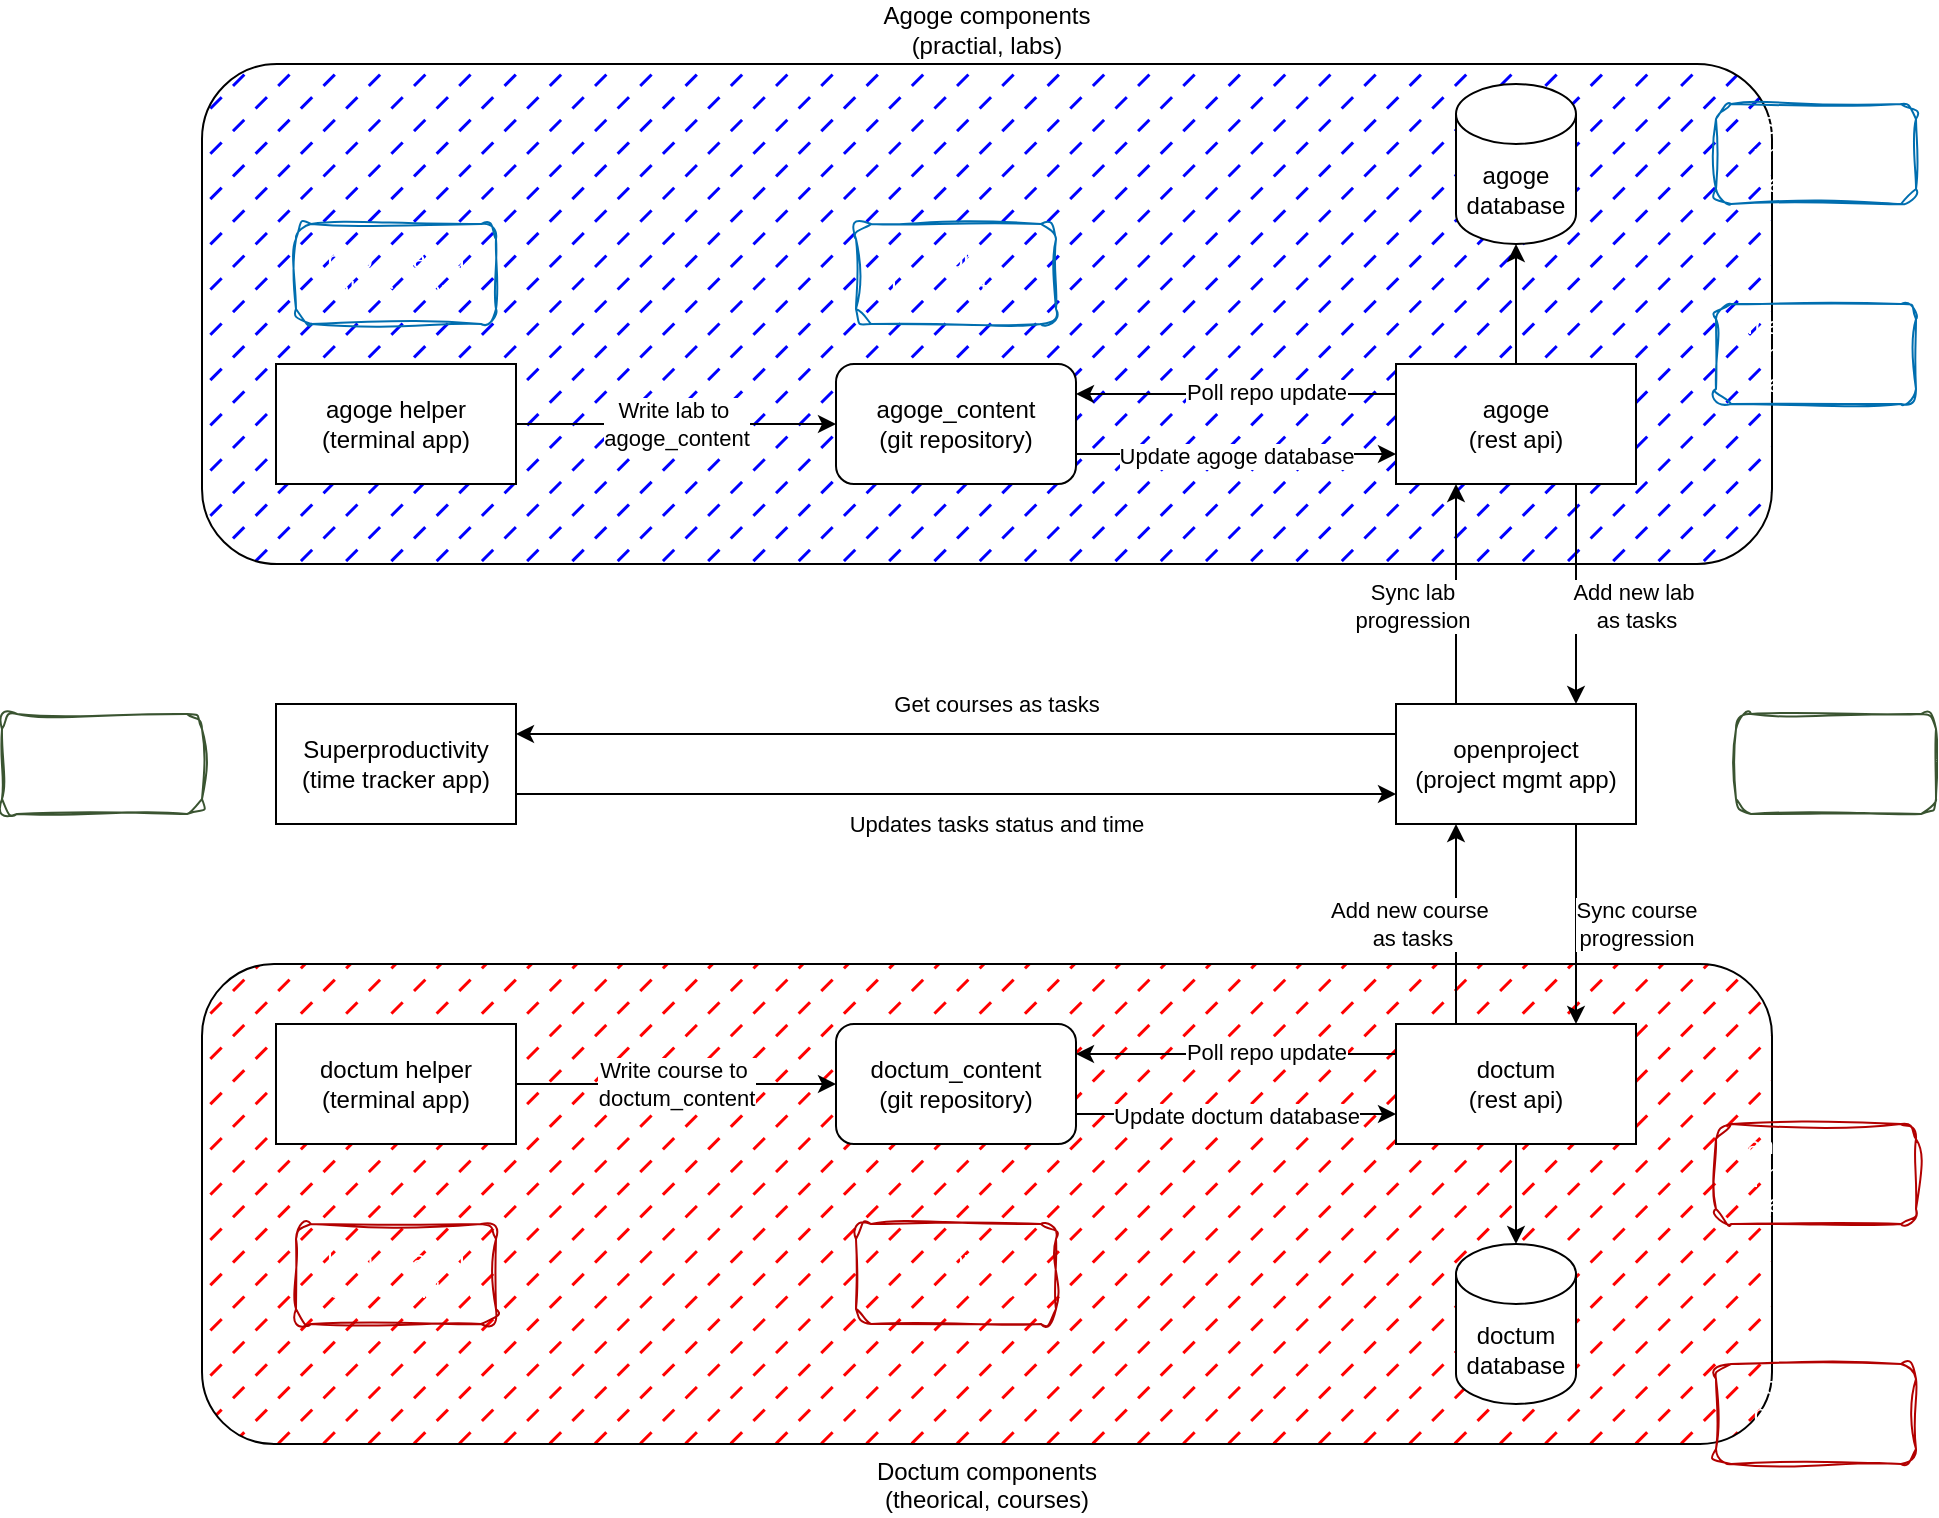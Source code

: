 <mxfile>
    <diagram id="BKm9MzX0DagpvL-ARP57" name="Page-1">
        <mxGraphModel dx="2604" dy="682" grid="1" gridSize="10" guides="1" tooltips="1" connect="1" arrows="1" fold="1" page="1" pageScale="1" pageWidth="850" pageHeight="1100" math="0" shadow="0">
            <root>
                <mxCell id="0"/>
                <mxCell id="1" parent="0"/>
                <mxCell id="53" value="Doctum components&lt;br&gt;(theorical, courses)" style="rounded=1;whiteSpace=wrap;html=1;fillStyle=dashed;fillColor=#FF0000;labelPosition=center;verticalLabelPosition=bottom;align=center;verticalAlign=top;" parent="1" vertex="1">
                    <mxGeometry x="33" y="640" width="785" height="240" as="geometry"/>
                </mxCell>
                <mxCell id="52" value="Agoge components&lt;br&gt;(practial, labs)" style="rounded=1;whiteSpace=wrap;html=1;fillStyle=dashed;fillColor=#0000FF;labelPosition=center;verticalLabelPosition=top;align=center;verticalAlign=bottom;" parent="1" vertex="1">
                    <mxGeometry x="33" y="190" width="785" height="250" as="geometry"/>
                </mxCell>
                <mxCell id="6" style="edgeStyle=none;html=1;exitX=1;exitY=0.5;exitDx=0;exitDy=0;entryX=0;entryY=0.5;entryDx=0;entryDy=0;" parent="1" source="2" target="5" edge="1">
                    <mxGeometry relative="1" as="geometry"/>
                </mxCell>
                <mxCell id="14" value="Write course to&amp;nbsp;&lt;br&gt;doctum_content" style="edgeLabel;html=1;align=center;verticalAlign=middle;resizable=0;points=[];" parent="6" vertex="1" connectable="0">
                    <mxGeometry x="-0.25" relative="1" as="geometry">
                        <mxPoint x="20" as="offset"/>
                    </mxGeometry>
                </mxCell>
                <UserObject label="doctum helper&lt;br&gt;(terminal app)" link="https://github.com/Draed/doctum_helper?tab=readme-ov-file#doctum_helper-usage" id="2">
                    <mxCell style="rounded=0;whiteSpace=wrap;html=1;" parent="1" vertex="1">
                        <mxGeometry x="70" y="670" width="120" height="60" as="geometry"/>
                    </mxCell>
                </UserObject>
                <UserObject label="doctum_content&lt;br&gt;(git repository)" link="https://github.com/Draed/doctum_content" id="5">
                    <mxCell style="rounded=1;whiteSpace=wrap;html=1;" parent="1" vertex="1">
                        <mxGeometry x="350" y="670" width="120" height="60" as="geometry"/>
                    </mxCell>
                </UserObject>
                <mxCell id="8" style="edgeStyle=none;html=1;exitX=0;exitY=0.25;exitDx=0;exitDy=0;entryX=1;entryY=0.25;entryDx=0;entryDy=0;" parent="1" source="7" target="5" edge="1">
                    <mxGeometry relative="1" as="geometry"/>
                </mxCell>
                <mxCell id="9" value="Poll repo update" style="edgeLabel;html=1;align=center;verticalAlign=middle;resizable=0;points=[];" parent="8" vertex="1" connectable="0">
                    <mxGeometry x="-0.489" y="-1" relative="1" as="geometry">
                        <mxPoint x="-24" as="offset"/>
                    </mxGeometry>
                </mxCell>
                <mxCell id="13" style="edgeStyle=none;html=1;exitX=0.5;exitY=1;exitDx=0;exitDy=0;entryX=0.5;entryY=0;entryDx=0;entryDy=0;entryPerimeter=0;" parent="1" source="7" target="12" edge="1">
                    <mxGeometry relative="1" as="geometry"/>
                </mxCell>
                <mxCell id="26" style="edgeStyle=none;html=1;exitX=0.25;exitY=0;exitDx=0;exitDy=0;entryX=0.25;entryY=1;entryDx=0;entryDy=0;" parent="1" source="7" target="23" edge="1">
                    <mxGeometry relative="1" as="geometry"/>
                </mxCell>
                <mxCell id="29" value="Add new course&amp;nbsp;&lt;br&gt;as tasks" style="edgeLabel;html=1;align=center;verticalAlign=middle;resizable=0;points=[];" parent="26" vertex="1" connectable="0">
                    <mxGeometry x="0.32" y="1" relative="1" as="geometry">
                        <mxPoint x="-21" y="16" as="offset"/>
                    </mxGeometry>
                </mxCell>
                <mxCell id="7" value="doctum&lt;br&gt;(rest api)" style="whiteSpace=wrap;html=1;" parent="1" vertex="1">
                    <mxGeometry x="630" y="670" width="120" height="60" as="geometry"/>
                </mxCell>
                <mxCell id="12" value="doctum&lt;br&gt;database" style="shape=cylinder3;whiteSpace=wrap;html=1;boundedLbl=1;backgroundOutline=1;size=15;" parent="1" vertex="1">
                    <mxGeometry x="660" y="780" width="60" height="80" as="geometry"/>
                </mxCell>
                <mxCell id="16" value="" style="shape=image;imageAspect=0;aspect=fixed;verticalLabelPosition=bottom;verticalAlign=top;image=https://external-content.duckduckgo.com/iu/?u=https%3A%2F%2Fcdn2.iconfinder.com%2Fdata%2Ficons%2Fzoldo-minimal-user-interface-2%2F32%2Fterminal_cli_command-1024.png&amp;f=1&amp;nofb=1&amp;ipt=5913fc856d7a3a04aa0c4f97e1a97c2ba325b204fc5cf96c45d9a7339cd31c70&amp;ipo=images;" parent="1" vertex="1">
                    <mxGeometry x="50" y="710" width="40" height="40" as="geometry"/>
                </mxCell>
                <mxCell id="18" value="" style="shape=image;imageAspect=0;aspect=fixed;verticalLabelPosition=bottom;verticalAlign=top;image=https://external-content.duckduckgo.com/iu/?u=https%3A%2F%2Fpngimg.com%2Fuploads%2Fgithub%2Fgithub_PNG28.png&amp;f=1&amp;nofb=1&amp;ipt=02a58eb6af539f856f6dea94f2eb7cacbad773b952f706acc7da04669a67950b&amp;ipo=images;" parent="1" vertex="1">
                    <mxGeometry x="330" y="710" width="40" height="40" as="geometry"/>
                </mxCell>
                <mxCell id="19" value="" style="shape=image;imageAspect=0;aspect=fixed;verticalLabelPosition=bottom;verticalAlign=top;image=https://external-content.duckduckgo.com/iu/?u=https%3A%2F%2Fkrify.com%2Fwp-content%2Fuploads%2F2021%2F02%2Frest-api.png&amp;f=1&amp;nofb=1&amp;ipt=0eecdf9b0dd68a3afb8506616eba8026bd257063826cdf942defd4905ca9b235&amp;ipo=images;" parent="1" vertex="1">
                    <mxGeometry x="610" y="705" width="56.35" height="45" as="geometry"/>
                </mxCell>
                <mxCell id="10" style="edgeStyle=none;html=1;exitX=1;exitY=0.75;exitDx=0;exitDy=0;entryX=0;entryY=0.75;entryDx=0;entryDy=0;" parent="1" source="5" target="7" edge="1">
                    <mxGeometry relative="1" as="geometry"/>
                </mxCell>
                <mxCell id="11" value="Update doctum database" style="edgeLabel;html=1;align=center;verticalAlign=middle;resizable=0;points=[];" parent="10" vertex="1" connectable="0">
                    <mxGeometry x="0.25" y="-1" relative="1" as="geometry">
                        <mxPoint x="-20" as="offset"/>
                    </mxGeometry>
                </mxCell>
                <mxCell id="27" style="edgeStyle=none;html=1;exitX=0.75;exitY=1;exitDx=0;exitDy=0;entryX=0.75;entryY=0;entryDx=0;entryDy=0;" parent="1" source="23" target="7" edge="1">
                    <mxGeometry relative="1" as="geometry"/>
                </mxCell>
                <mxCell id="28" value="Sync course &lt;br&gt;progression" style="edgeLabel;html=1;align=center;verticalAlign=middle;resizable=0;points=[];" parent="27" vertex="1" connectable="0">
                    <mxGeometry x="0.22" y="4" relative="1" as="geometry">
                        <mxPoint x="26" y="-11" as="offset"/>
                    </mxGeometry>
                </mxCell>
                <mxCell id="30" style="edgeStyle=none;html=1;exitX=0;exitY=0.25;exitDx=0;exitDy=0;entryX=1;entryY=0.25;entryDx=0;entryDy=0;" parent="1" source="23" target="24" edge="1">
                    <mxGeometry relative="1" as="geometry"/>
                </mxCell>
                <mxCell id="32" value="Get courses as tasks" style="edgeLabel;html=1;align=center;verticalAlign=middle;resizable=0;points=[];" parent="30" vertex="1" connectable="0">
                    <mxGeometry x="-0.227" y="1" relative="1" as="geometry">
                        <mxPoint x="-30" y="-16" as="offset"/>
                    </mxGeometry>
                </mxCell>
                <mxCell id="23" value="openproject&lt;br&gt;(project mgmt app)" style="rounded=0;whiteSpace=wrap;html=1;" parent="1" vertex="1">
                    <mxGeometry x="630" y="510" width="120" height="60" as="geometry"/>
                </mxCell>
                <mxCell id="31" style="edgeStyle=none;html=1;exitX=1;exitY=0.75;exitDx=0;exitDy=0;entryX=0;entryY=0.75;entryDx=0;entryDy=0;" parent="1" source="24" target="23" edge="1">
                    <mxGeometry relative="1" as="geometry"/>
                </mxCell>
                <mxCell id="33" value="Updates tasks status and time" style="edgeLabel;html=1;align=center;verticalAlign=middle;resizable=0;points=[];" parent="31" vertex="1" connectable="0">
                    <mxGeometry x="0.218" y="-2" relative="1" as="geometry">
                        <mxPoint x="-28" y="13" as="offset"/>
                    </mxGeometry>
                </mxCell>
                <mxCell id="24" value="Superproductivity&lt;br&gt;(time tracker app)" style="rounded=0;whiteSpace=wrap;html=1;" parent="1" vertex="1">
                    <mxGeometry x="70" y="510" width="120" height="60" as="geometry"/>
                </mxCell>
                <mxCell id="34" style="edgeStyle=none;html=1;exitX=1;exitY=0.5;exitDx=0;exitDy=0;entryX=0;entryY=0.5;entryDx=0;entryDy=0;" parent="1" source="36" target="37" edge="1">
                    <mxGeometry relative="1" as="geometry"/>
                </mxCell>
                <mxCell id="35" value="Write lab to&amp;nbsp;&lt;br&gt;agoge_content" style="edgeLabel;html=1;align=center;verticalAlign=middle;resizable=0;points=[];" parent="34" vertex="1" connectable="0">
                    <mxGeometry x="-0.25" relative="1" as="geometry">
                        <mxPoint x="20" as="offset"/>
                    </mxGeometry>
                </mxCell>
                <UserObject label="agoge helper&lt;br&gt;(terminal app)" link="https://github.com/Draed/doctum_helper?tab=readme-ov-file#doctum_helper-usage" id="36">
                    <mxCell style="rounded=0;whiteSpace=wrap;html=1;" parent="1" vertex="1">
                        <mxGeometry x="70" y="340" width="120" height="60" as="geometry"/>
                    </mxCell>
                </UserObject>
                <UserObject label="agoge_content&lt;br&gt;(git repository)" link="https://github.com/Draed/doctum_content" id="37">
                    <mxCell style="rounded=1;whiteSpace=wrap;html=1;" parent="1" vertex="1">
                        <mxGeometry x="350" y="340" width="120" height="60" as="geometry"/>
                    </mxCell>
                </UserObject>
                <mxCell id="38" style="edgeStyle=none;html=1;exitX=0;exitY=0.25;exitDx=0;exitDy=0;entryX=1;entryY=0.25;entryDx=0;entryDy=0;" parent="1" source="40" target="37" edge="1">
                    <mxGeometry relative="1" as="geometry"/>
                </mxCell>
                <mxCell id="39" value="Poll repo update" style="edgeLabel;html=1;align=center;verticalAlign=middle;resizable=0;points=[];" parent="38" vertex="1" connectable="0">
                    <mxGeometry x="-0.489" y="-1" relative="1" as="geometry">
                        <mxPoint x="-24" as="offset"/>
                    </mxGeometry>
                </mxCell>
                <mxCell id="47" style="edgeStyle=none;html=1;exitX=0.5;exitY=0;exitDx=0;exitDy=0;entryX=0.5;entryY=1;entryDx=0;entryDy=0;entryPerimeter=0;" parent="1" source="40" target="46" edge="1">
                    <mxGeometry relative="1" as="geometry"/>
                </mxCell>
                <mxCell id="48" style="edgeStyle=none;html=1;exitX=0.75;exitY=1;exitDx=0;exitDy=0;entryX=0.75;entryY=0;entryDx=0;entryDy=0;" parent="1" source="40" target="23" edge="1">
                    <mxGeometry relative="1" as="geometry"/>
                </mxCell>
                <mxCell id="50" value="Add new lab&amp;nbsp;&lt;br&gt;as tasks" style="edgeLabel;html=1;align=center;verticalAlign=middle;resizable=0;points=[];" parent="48" vertex="1" connectable="0">
                    <mxGeometry x="-0.32" y="1" relative="1" as="geometry">
                        <mxPoint x="29" y="23" as="offset"/>
                    </mxGeometry>
                </mxCell>
                <mxCell id="40" value="agoge&lt;br&gt;(rest api)" style="whiteSpace=wrap;html=1;" parent="1" vertex="1">
                    <mxGeometry x="630" y="340" width="120" height="60" as="geometry"/>
                </mxCell>
                <mxCell id="41" value="" style="shape=image;imageAspect=0;aspect=fixed;verticalLabelPosition=bottom;verticalAlign=top;image=https://external-content.duckduckgo.com/iu/?u=https%3A%2F%2Fcdn2.iconfinder.com%2Fdata%2Ficons%2Fzoldo-minimal-user-interface-2%2F32%2Fterminal_cli_command-1024.png&amp;f=1&amp;nofb=1&amp;ipt=5913fc856d7a3a04aa0c4f97e1a97c2ba325b204fc5cf96c45d9a7339cd31c70&amp;ipo=images;" parent="1" vertex="1">
                    <mxGeometry x="50" y="380" width="40" height="40" as="geometry"/>
                </mxCell>
                <mxCell id="42" value="" style="shape=image;imageAspect=0;aspect=fixed;verticalLabelPosition=bottom;verticalAlign=top;image=https://external-content.duckduckgo.com/iu/?u=https%3A%2F%2Fpngimg.com%2Fuploads%2Fgithub%2Fgithub_PNG28.png&amp;f=1&amp;nofb=1&amp;ipt=02a58eb6af539f856f6dea94f2eb7cacbad773b952f706acc7da04669a67950b&amp;ipo=images;" parent="1" vertex="1">
                    <mxGeometry x="330" y="380" width="40" height="40" as="geometry"/>
                </mxCell>
                <mxCell id="43" value="" style="shape=image;imageAspect=0;aspect=fixed;verticalLabelPosition=bottom;verticalAlign=top;image=https://external-content.duckduckgo.com/iu/?u=https%3A%2F%2Fkrify.com%2Fwp-content%2Fuploads%2F2021%2F02%2Frest-api.png&amp;f=1&amp;nofb=1&amp;ipt=0eecdf9b0dd68a3afb8506616eba8026bd257063826cdf942defd4905ca9b235&amp;ipo=images;" parent="1" vertex="1">
                    <mxGeometry x="610" y="375" width="56.35" height="45" as="geometry"/>
                </mxCell>
                <mxCell id="44" style="edgeStyle=none;html=1;exitX=1;exitY=0.75;exitDx=0;exitDy=0;entryX=0;entryY=0.75;entryDx=0;entryDy=0;" parent="1" source="37" target="40" edge="1">
                    <mxGeometry relative="1" as="geometry"/>
                </mxCell>
                <mxCell id="45" value="Update agoge&amp;nbsp;database" style="edgeLabel;html=1;align=center;verticalAlign=middle;resizable=0;points=[];" parent="44" vertex="1" connectable="0">
                    <mxGeometry x="0.25" y="-1" relative="1" as="geometry">
                        <mxPoint x="-20" as="offset"/>
                    </mxGeometry>
                </mxCell>
                <mxCell id="46" value="agoge&lt;br&gt;database" style="shape=cylinder3;whiteSpace=wrap;html=1;boundedLbl=1;backgroundOutline=1;size=15;" parent="1" vertex="1">
                    <mxGeometry x="660" y="200" width="60" height="80" as="geometry"/>
                </mxCell>
                <mxCell id="49" style="edgeStyle=none;html=1;exitX=0.25;exitY=0;exitDx=0;exitDy=0;entryX=0.25;entryY=1;entryDx=0;entryDy=0;" parent="1" source="23" target="40" edge="1">
                    <mxGeometry relative="1" as="geometry">
                        <mxPoint x="670" y="430" as="targetPoint"/>
                    </mxGeometry>
                </mxCell>
                <mxCell id="51" value="Sync lab&lt;br&gt;progression" style="edgeLabel;html=1;align=center;verticalAlign=middle;resizable=0;points=[];" parent="49" vertex="1" connectable="0">
                    <mxGeometry x="-0.132" y="-1" relative="1" as="geometry">
                        <mxPoint x="-23" y="-2" as="offset"/>
                    </mxGeometry>
                </mxCell>
                <mxCell id="54" value="help creating &lt;br&gt;labs content" style="text;html=1;strokeColor=#006EAF;fillColor=none;align=center;verticalAlign=middle;whiteSpace=wrap;rounded=1;fontColor=#ffffff;glass=0;shadow=0;sketch=1;curveFitting=1;jiggle=2;" vertex="1" parent="1">
                    <mxGeometry x="80" y="270" width="100" height="50" as="geometry"/>
                </mxCell>
                <mxCell id="55" value="Store&lt;br&gt;labs content" style="text;html=1;strokeColor=#006EAF;fillColor=none;align=center;verticalAlign=middle;whiteSpace=wrap;rounded=1;fontColor=#ffffff;glass=0;shadow=0;sketch=1;curveFitting=1;jiggle=2;" vertex="1" parent="1">
                    <mxGeometry x="360" y="270" width="100" height="50" as="geometry"/>
                </mxCell>
                <mxCell id="56" value="help creating course content" style="text;html=1;strokeColor=#B20000;fillColor=none;align=center;verticalAlign=middle;whiteSpace=wrap;rounded=1;fontColor=#ffffff;glass=0;shadow=0;sketch=1;curveFitting=1;jiggle=2;" vertex="1" parent="1">
                    <mxGeometry x="80" y="770" width="100" height="50" as="geometry"/>
                </mxCell>
                <mxCell id="57" value="Store&lt;br&gt;course content" style="text;html=1;strokeColor=#B20000;fillColor=none;align=center;verticalAlign=middle;whiteSpace=wrap;rounded=1;fontColor=#ffffff;glass=0;shadow=0;sketch=1;curveFitting=1;jiggle=2;" vertex="1" parent="1">
                    <mxGeometry x="360" y="770" width="100" height="50" as="geometry"/>
                </mxCell>
                <mxCell id="58" value="manage task &lt;br&gt;time tracking&amp;nbsp;&lt;br&gt;(doctumn, agoge)" style="text;html=1;align=center;verticalAlign=middle;whiteSpace=wrap;rounded=1;glass=0;shadow=0;sketch=1;curveFitting=1;jiggle=2;fillColor=none;fontColor=#ffffff;strokeColor=#3A5431;" vertex="1" parent="1">
                    <mxGeometry x="-67" y="515" width="100" height="50" as="geometry"/>
                </mxCell>
                <mxCell id="59" value="Manage &lt;br&gt;courses and labs&lt;br&gt;as tasks&amp;nbsp;" style="text;html=1;align=center;verticalAlign=middle;whiteSpace=wrap;rounded=1;glass=0;shadow=0;sketch=1;curveFitting=1;jiggle=2;fillColor=none;fontColor=#ffffff;strokeColor=#3A5431;" vertex="1" parent="1">
                    <mxGeometry x="800" y="515" width="100" height="50" as="geometry"/>
                </mxCell>
                <mxCell id="60" value="Store labs progression&lt;br&gt;(achieved)" style="text;html=1;strokeColor=#006EAF;fillColor=none;align=center;verticalAlign=middle;whiteSpace=wrap;rounded=1;fontColor=#ffffff;glass=0;shadow=0;sketch=1;curveFitting=1;jiggle=2;" vertex="1" parent="1">
                    <mxGeometry x="790" y="210" width="100" height="50" as="geometry"/>
                </mxCell>
                <mxCell id="61" value="manage labs progression&lt;br&gt;(achieved)" style="text;html=1;strokeColor=#006EAF;fillColor=none;align=center;verticalAlign=middle;whiteSpace=wrap;rounded=1;fontColor=#ffffff;glass=0;shadow=0;sketch=1;curveFitting=1;jiggle=2;" vertex="1" parent="1">
                    <mxGeometry x="790" y="310" width="100" height="50" as="geometry"/>
                </mxCell>
                <mxCell id="62" value="Store courses progression&lt;br&gt;(achieved)" style="text;html=1;strokeColor=#B20000;fillColor=none;align=center;verticalAlign=middle;whiteSpace=wrap;rounded=1;fontColor=#ffffff;glass=0;shadow=0;sketch=1;curveFitting=1;jiggle=2;" vertex="1" parent="1">
                    <mxGeometry x="790" y="840" width="100" height="50" as="geometry"/>
                </mxCell>
                <mxCell id="63" value="Manage courses progression&lt;br&gt;(achieved)" style="text;html=1;strokeColor=#B20000;fillColor=none;align=center;verticalAlign=middle;whiteSpace=wrap;rounded=1;fontColor=#ffffff;glass=0;shadow=0;sketch=1;curveFitting=1;jiggle=2;" vertex="1" parent="1">
                    <mxGeometry x="790" y="720" width="100" height="50" as="geometry"/>
                </mxCell>
            </root>
        </mxGraphModel>
    </diagram>
</mxfile>
